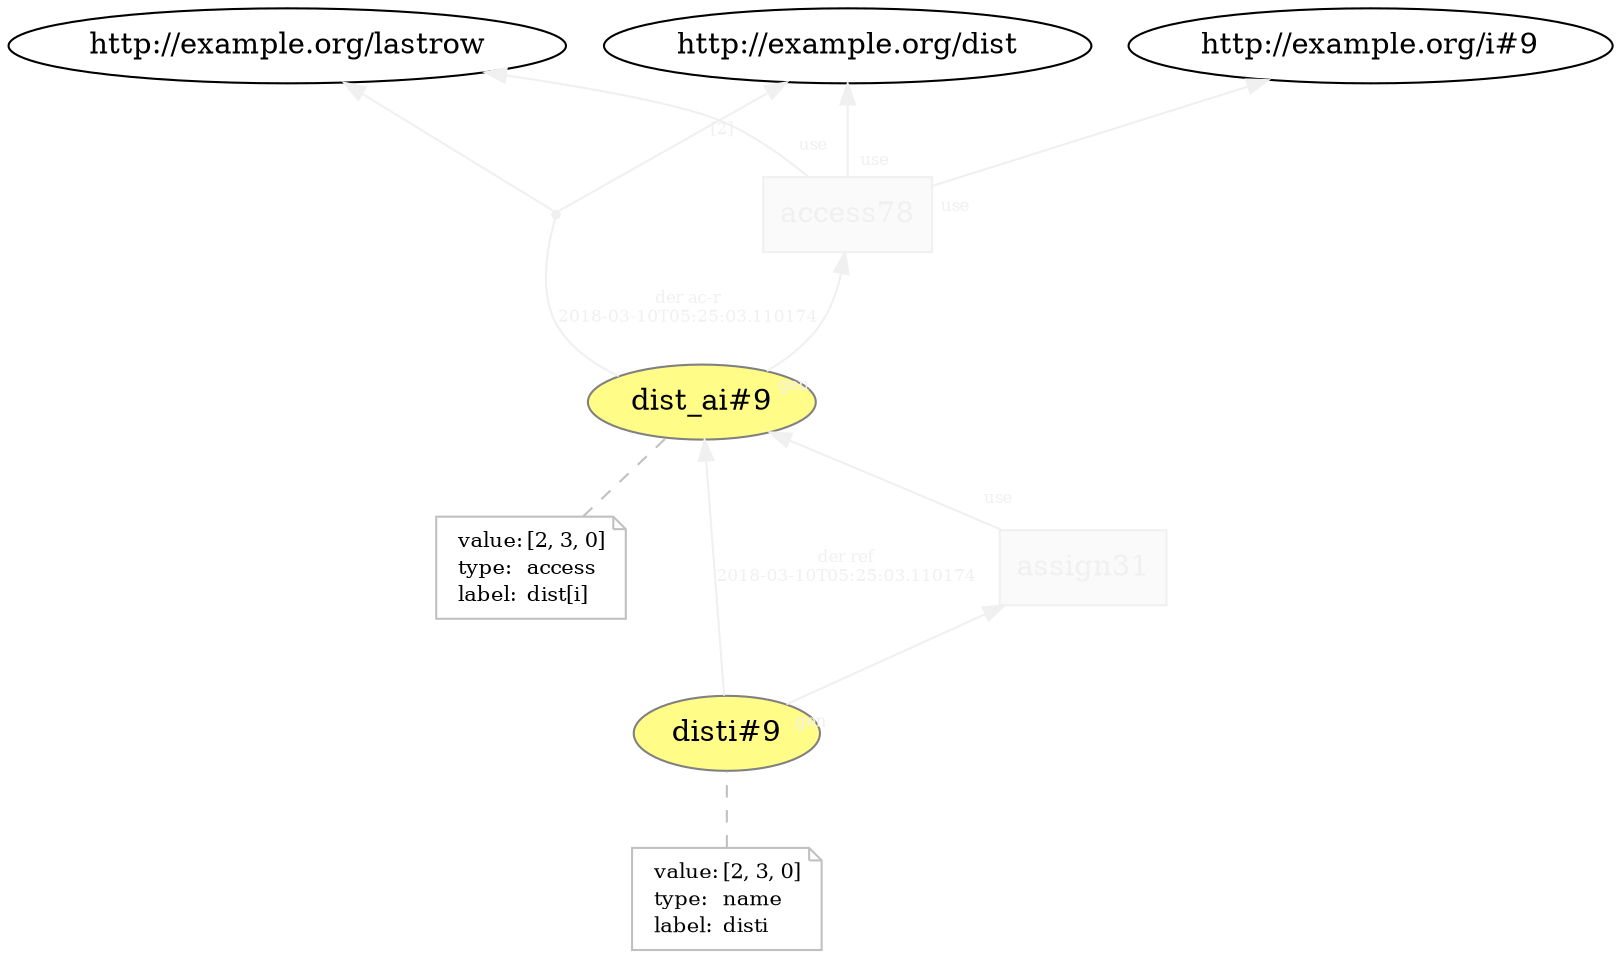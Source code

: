 digraph "PROV" { size="16,12"; rankdir="BT";
"http://example.org/dist_ai#9" [fillcolor="#FFFC87",color="#808080",style="filled",label="dist_ai#9",URL="http://example.org/dist_ai#9"]
"-attrs0" [color="gray",shape="note",fontsize="10",fontcolor="black",label=<<TABLE cellpadding="0" border="0">
	<TR>
	    <TD align="left">value:</TD>
	    <TD align="left">[2, 3, 0]</TD>
	</TR>
	<TR>
	    <TD align="left">type:</TD>
	    <TD align="left">access</TD>
	</TR>
	<TR>
	    <TD align="left">label:</TD>
	    <TD align="left">dist[i]</TD>
	</TR>
</TABLE>>]
"-attrs0" -> "http://example.org/dist_ai#9" [color="gray",style="dashed",arrowhead="none"]
"http://example.org/access78" [fillcolor="#FAFAFA",color="#F0F0F0",shape="polygon",sides="4",style="filled",fontcolor="#F0F0F0",label="access78",URL="http://example.org/access78"]
"bn0" [shape="point",label="",fontcolor="#F0F0F0",color="#F0F0F0"]
"http://example.org/dist_ai#9" -> "bn0" [fontsize="8",distance="1.5",angle="60.0",rotation="20",label="der ac-r
2018-03-10T05:25:03.110174",arrowhead="none",fontcolor="#F0F0F0",color="#F0F0F0"]
"bn0" -> "http://example.org/dist" [fontsize="8",distance="1.5",angle="60.0",rotation="20",label="[2]",fontcolor="#F0F0F0",color="#F0F0F0"]
"bn0" -> "http://example.org/lastrow" [fontcolor="#F0F0F0",color="#F0F0F0"]
"http://example.org/access78" -> "http://example.org/dist" [labelfontsize="8",labeldistance="1.5",labelangle="60.0",rotation="20",taillabel="use",fontcolor="#F0F0F0",color="#F0F0F0"]
"http://example.org/access78" -> "http://example.org/i#9" [labelfontsize="8",labeldistance="1.5",labelangle="60.0",rotation="20",taillabel="use",fontcolor="#F0F0F0",color="#F0F0F0"]
"http://example.org/disti#9" [fillcolor="#FFFC87",color="#808080",style="filled",label="disti#9",URL="http://example.org/disti#9"]
"-attrs1" [color="gray",shape="note",fontsize="10",fontcolor="black",label=<<TABLE cellpadding="0" border="0">
	<TR>
	    <TD align="left">value:</TD>
	    <TD align="left">[2, 3, 0]</TD>
	</TR>
	<TR>
	    <TD align="left">type:</TD>
	    <TD align="left">name</TD>
	</TR>
	<TR>
	    <TD align="left">label:</TD>
	    <TD align="left">disti</TD>
	</TR>
</TABLE>>]
"-attrs1" -> "http://example.org/disti#9" [color="gray",style="dashed",arrowhead="none"]
"http://example.org/assign31" [fillcolor="#FAFAFA",color="#F0F0F0",shape="polygon",sides="4",style="filled",fontcolor="#F0F0F0",label="assign31",URL="http://example.org/assign31"]
"http://example.org/disti#9" -> "http://example.org/dist_ai#9" [fontsize="8",distance="1.5",angle="60.0",rotation="20",label="der ref
2018-03-10T05:25:03.110174",fontcolor="#F0F0F0",color="#F0F0F0"]
"http://example.org/assign31" -> "http://example.org/dist_ai#9" [labelfontsize="8",labeldistance="1.5",labelangle="60.0",rotation="20",taillabel="use",fontcolor="#F0F0F0",color="#F0F0F0"]
"http://example.org/access78" -> "http://example.org/lastrow" [labelfontsize="8",labeldistance="1.5",labelangle="60.0",rotation="20",taillabel="use",fontcolor="#F0F0F0",color="#F0F0F0"]
"http://example.org/disti#9" -> "http://example.org/assign31" [labelfontsize="8",labeldistance="1.5",labelangle="60.0",rotation="20",taillabel="gen",fontcolor="#F0F0F0",color="#F0F0F0"]
"http://example.org/dist_ai#9" -> "http://example.org/access78" [labelfontsize="8",labeldistance="1.5",labelangle="60.0",rotation="20",taillabel="gen",fontcolor="#F0F0F0",color="#F0F0F0"]
}